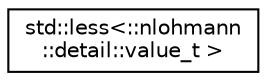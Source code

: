 digraph "Graphical Class Hierarchy"
{
 // LATEX_PDF_SIZE
  edge [fontname="Helvetica",fontsize="10",labelfontname="Helvetica",labelfontsize="10"];
  node [fontname="Helvetica",fontsize="10",shape=record];
  rankdir="LR";
  Node0 [label="std::less\<::nlohmann\l::detail::value_t \>",height=0.2,width=0.4,color="black", fillcolor="white", style="filled",URL="$df/d4e/structstd_1_1less_3_1_1nlohmann_1_1detail_1_1value__t_01_4.html",tooltip="specialization for std::less<value_t>"];
}
